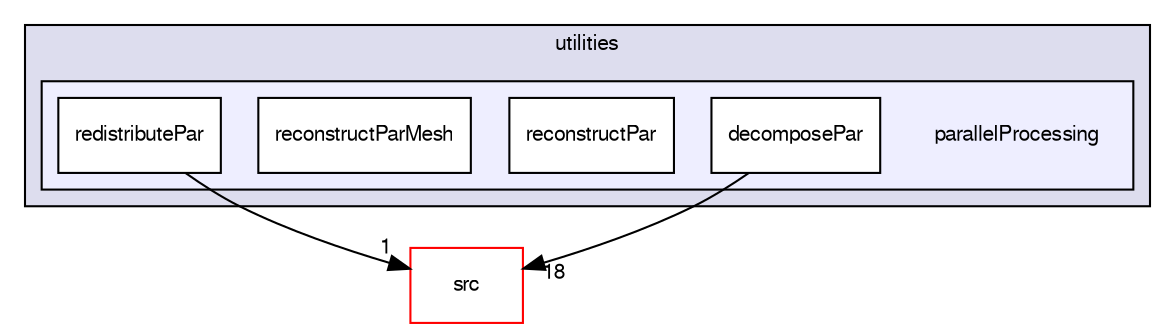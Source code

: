 digraph "applications/utilities/parallelProcessing" {
  bgcolor=transparent;
  compound=true
  node [ fontsize="10", fontname="FreeSans"];
  edge [ labelfontsize="10", labelfontname="FreeSans"];
  subgraph clusterdir_a740ba71acc8f57051af57c325cf1aa6 {
    graph [ bgcolor="#ddddee", pencolor="black", label="utilities" fontname="FreeSans", fontsize="10", URL="dir_a740ba71acc8f57051af57c325cf1aa6.html"]
  subgraph clusterdir_ea396705c8562a6ce4df648befe2c681 {
    graph [ bgcolor="#eeeeff", pencolor="black", label="" URL="dir_ea396705c8562a6ce4df648befe2c681.html"];
    dir_ea396705c8562a6ce4df648befe2c681 [shape=plaintext label="parallelProcessing"];
    dir_0c7343aaa074256f7149e2d857cc8f9f [shape=box label="decomposePar" color="black" fillcolor="white" style="filled" URL="dir_0c7343aaa074256f7149e2d857cc8f9f.html"];
    dir_bf9c817f67fe7e79a146eb497a31ae36 [shape=box label="reconstructPar" color="black" fillcolor="white" style="filled" URL="dir_bf9c817f67fe7e79a146eb497a31ae36.html"];
    dir_0ad9d9167af017c95461cd336bbed747 [shape=box label="reconstructParMesh" color="black" fillcolor="white" style="filled" URL="dir_0ad9d9167af017c95461cd336bbed747.html"];
    dir_bb0f68acec01d67bb9bce8864da0b3ad [shape=box label="redistributePar" color="black" fillcolor="white" style="filled" URL="dir_bb0f68acec01d67bb9bce8864da0b3ad.html"];
  }
  }
  dir_68267d1309a1af8e8297ef4c3efbcdba [shape=box label="src" color="red" URL="dir_68267d1309a1af8e8297ef4c3efbcdba.html"];
  dir_0c7343aaa074256f7149e2d857cc8f9f->dir_68267d1309a1af8e8297ef4c3efbcdba [headlabel="18", labeldistance=1.5 headhref="dir_000456_000577.html"];
  dir_bb0f68acec01d67bb9bce8864da0b3ad->dir_68267d1309a1af8e8297ef4c3efbcdba [headlabel="1", labeldistance=1.5 headhref="dir_000459_000577.html"];
}
